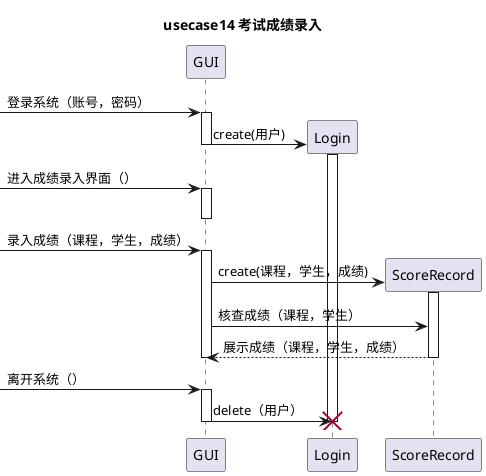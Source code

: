 @startuml
title usecase14 **考试成绩录入**

[-> GUI : 登录系统（账号，密码）
activate GUI
create Login
GUI -> Login : create(用户)
activate Login
deactivate GUI

[-> GUI : 进入成绩录入界面（）
activate GUI
deactivate GUI

[-> GUI : 录入成绩（课程，学生，成绩）
activate GUI
create ScoreRecord
GUI -> ScoreRecord : create(课程，学生，成绩)
activate ScoreRecord
GUI -> ScoreRecord : 核查成绩（课程，学生）
ScoreRecord --> GUI : 展示成绩（课程，学生，成绩）
deactivate ScoreRecord
deactivate GUI

[-> GUI : 离开系统（）
activate GUI

GUI -> Login : delete（用户）
destroy Login
deactivate GUI
@enduml